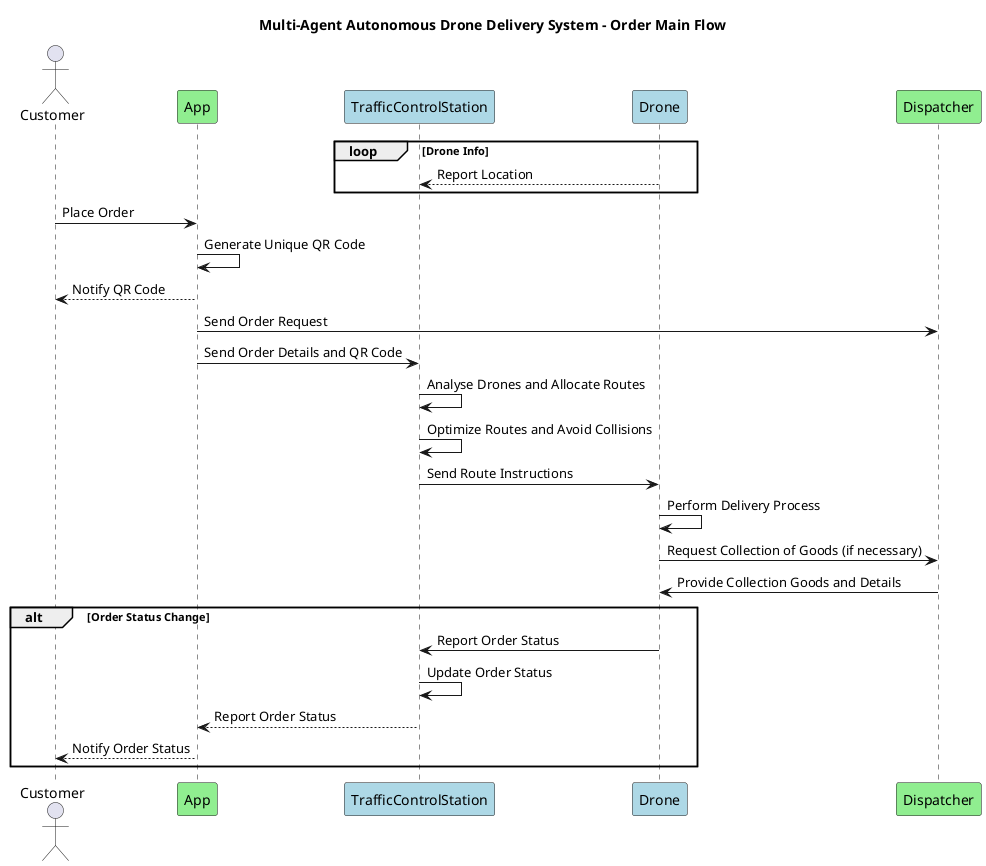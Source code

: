 @startuml
title Multi-Agent Autonomous Drone Delivery System - Order Main Flow

actor Customer
participant App #lightgreen
participant TrafficControlStation #lightblue
participant Drone #lightblue
participant Dispatcher #lightgreen

loop Drone Info
	Drone --> TrafficControlStation: Report Location
end

Customer -> App: Place Order
App -> App: Generate Unique QR Code
App --> Customer: Notify QR Code
App -> Dispatcher: Send Order Request
App -> TrafficControlStation: Send Order Details and QR Code
TrafficControlStation -> TrafficControlStation: Analyse Drones and Allocate Routes
TrafficControlStation -> TrafficControlStation: Optimize Routes and Avoid Collisions
TrafficControlStation -> Drone: Send Route Instructions
Drone -> Drone: Perform Delivery Process
Drone -> Dispatcher: Request Collection of Goods (if necessary)
Dispatcher -> Drone: Provide Collection Goods and Details

alt Order Status Change
  Drone -> TrafficControlStation: Report Order Status
  TrafficControlStation -> TrafficControlStation: Update Order Status
  TrafficControlStation --> App: Report Order Status
  App --> Customer: Notify Order Status
end

@enduml